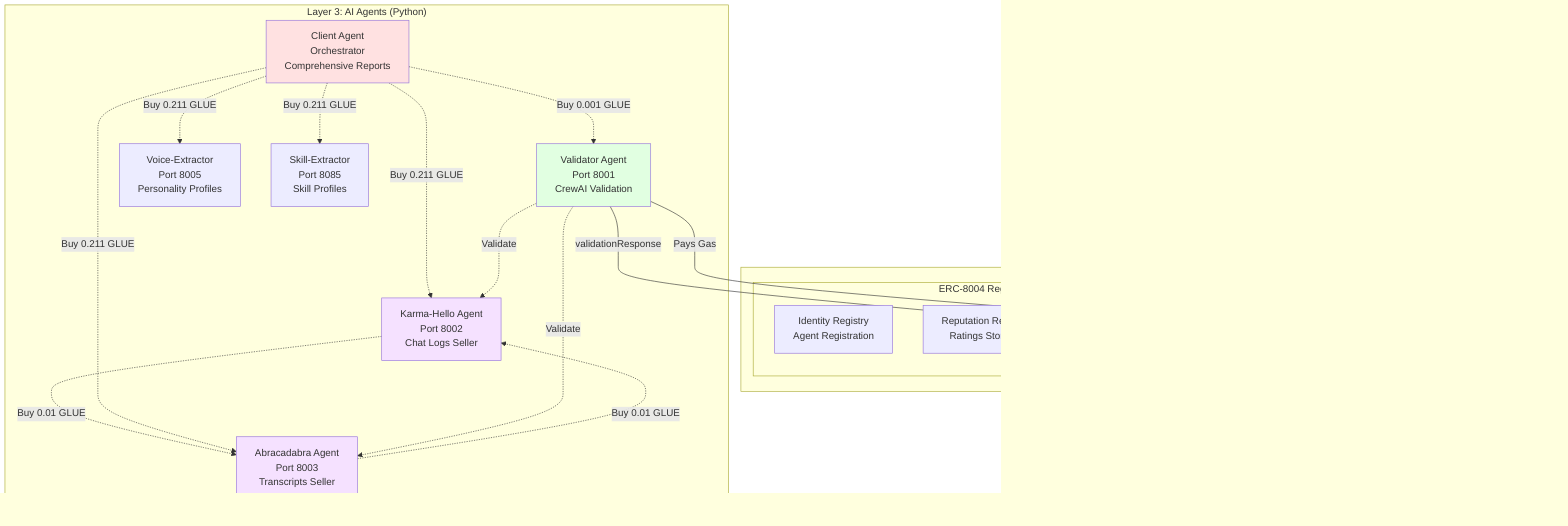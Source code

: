 graph TB
    subgraph "Layer 1: Blockchain (Avalanche Fuji)"
        GLUE[GLUE Token<br/>EIP-3009<br/>Gasless Transfers]
        ERC[ERC-8004 Extended<br/>Bidirectional Reputation]
        
        subgraph "ERC-8004 Registries"
            ID[Identity Registry<br/>Agent Registration]
            REP[Reputation Registry<br/>Ratings Storage]
            VAL[Validation Registry<br/>Quality Scores]
        end
    end
    
    subgraph "Layer 2: Payment Facilitator"
        FAC[x402 Facilitator<br/>Rust Axum<br/>Stateless Verifier]
    end
    
    subgraph "Layer 3: AI Agents (Python)"
        VAL_AGENT[Validator Agent<br/>Port 8001<br/>CrewAI Validation]
        KARMA[Karma-Hello Agent<br/>Port 8002<br/>Chat Logs Seller]
        ABRA[Abracadabra Agent<br/>Port 8003<br/>Transcripts Seller]
        CLIENT[Client Agent<br/>Orchestrator<br/>Comprehensive Reports]
        VOICE[Voice-Extractor<br/>Port 8005<br/>Personality Profiles]
        SKILL[Skill-Extractor<br/>Port 8085<br/>Skill Profiles]
    end
    
    FAC -->|POST /verify| GLUE
    FAC -->|POST /settle| GLUE
    VAL_AGENT -->|validationResponse| VAL
    VAL_AGENT -->|Pays Gas| GLUE
    
    KARMA -.->|Buy 0.01 GLUE| ABRA
    ABRA -.->|Buy 0.01 GLUE| KARMA
    CLIENT -.->|Buy 0.211 GLUE| KARMA
    CLIENT -.->|Buy 0.211 GLUE| ABRA
    CLIENT -.->|Buy 0.211 GLUE| SKILL
    CLIENT -.->|Buy 0.211 GLUE| VOICE
    CLIENT -.->|Buy 0.001 GLUE| VAL_AGENT
    
    VAL_AGENT -.->|Validate| KARMA
    VAL_AGENT -.->|Validate| ABRA
    
    style GLUE fill:#e1f5ff
    style ERC fill:#ffe1f5
    style FAC fill:#fff5e1
    style VAL_AGENT fill:#e1ffe1
    style KARMA fill:#f5e1ff
    style ABRA fill:#f5e1ff
    style CLIENT fill:#ffe1e1
